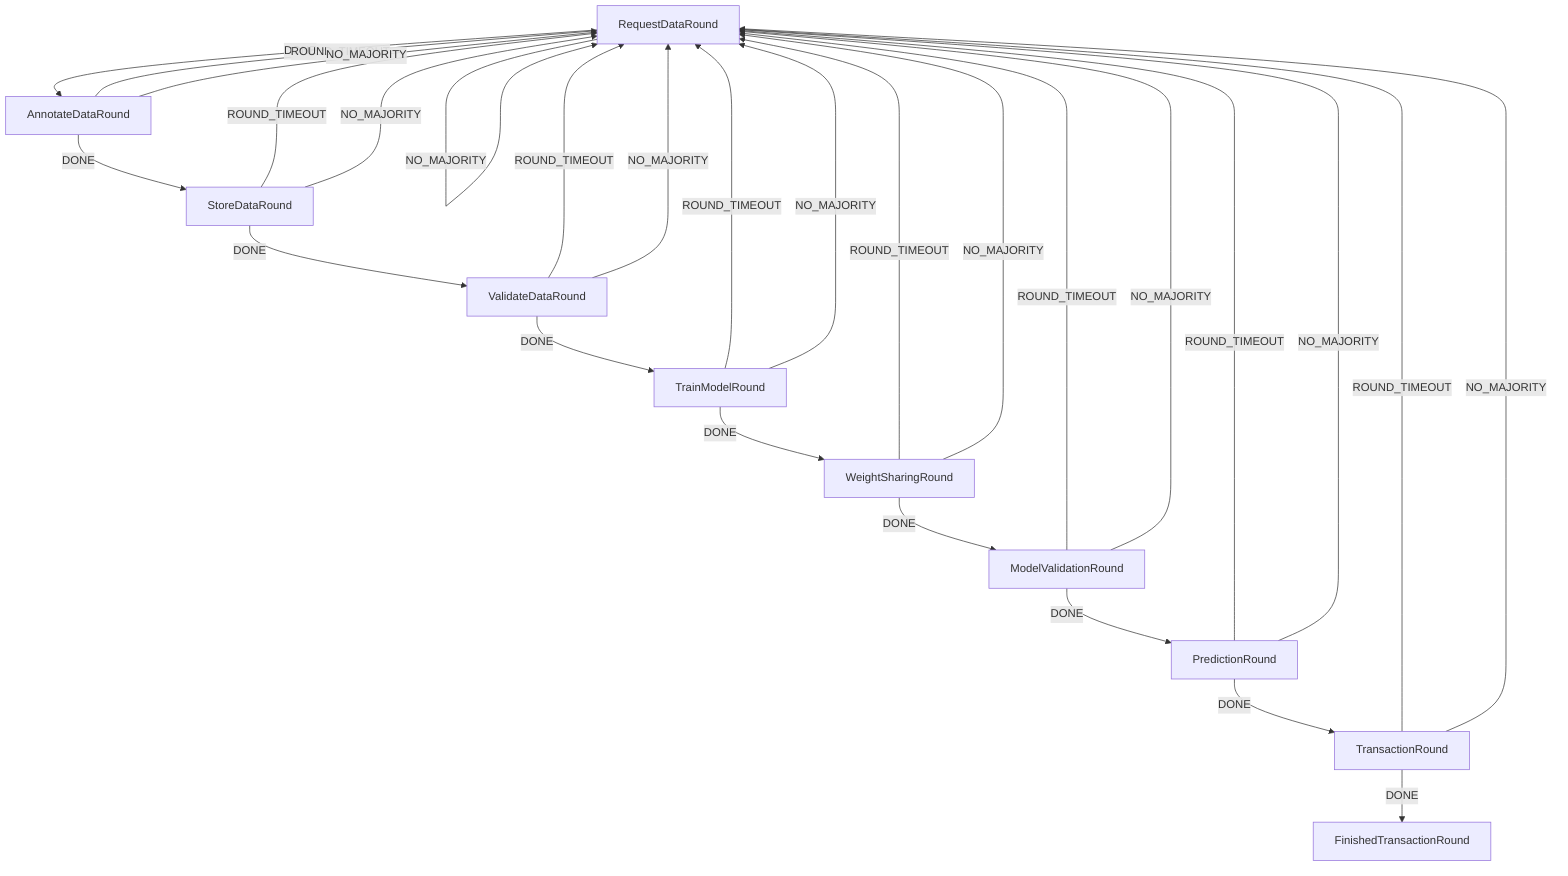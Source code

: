 graph TD
  RequestDataRound
  RequestDataRound
  ValidateDataRound
  StoreDataRound
  AnnotateDataRound
  TrainModelRound
  WeightSharingRound
  ModelValidationRound
  PredictionRound
  TransactionRound
  FinishedTransactionRound
  RequestDataRound -->|DONE| AnnotateDataRound
  RequestDataRound -->|ROUND_TIMEOUT| RequestDataRound
  RequestDataRound -->|NO_MAJORITY| RequestDataRound
  AnnotateDataRound -->|DONE| StoreDataRound
  AnnotateDataRound -->|ROUND_TIMEOUT| RequestDataRound
  AnnotateDataRound -->|NO_MAJORITY| RequestDataRound
  StoreDataRound -->|DONE| ValidateDataRound
  StoreDataRound -->|ROUND_TIMEOUT| RequestDataRound
  StoreDataRound -->|NO_MAJORITY| RequestDataRound
  ValidateDataRound -->|DONE| TrainModelRound
  ValidateDataRound -->|ROUND_TIMEOUT| RequestDataRound
  ValidateDataRound -->|NO_MAJORITY| RequestDataRound
  TrainModelRound -->|DONE| WeightSharingRound
  TrainModelRound -->|ROUND_TIMEOUT| RequestDataRound
  TrainModelRound -->|NO_MAJORITY| RequestDataRound
  WeightSharingRound -->|DONE| ModelValidationRound
  WeightSharingRound -->|ROUND_TIMEOUT| RequestDataRound
  WeightSharingRound -->|NO_MAJORITY| RequestDataRound
  ModelValidationRound -->|DONE| PredictionRound
  ModelValidationRound -->|ROUND_TIMEOUT| RequestDataRound
  ModelValidationRound -->|NO_MAJORITY| RequestDataRound
  PredictionRound -->|DONE| TransactionRound
  PredictionRound -->|ROUND_TIMEOUT| RequestDataRound
  PredictionRound -->|NO_MAJORITY| RequestDataRound
  TransactionRound -->|DONE| FinishedTransactionRound
  TransactionRound -->|ROUND_TIMEOUT| RequestDataRound
  TransactionRound -->|NO_MAJORITY| RequestDataRound